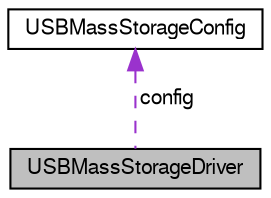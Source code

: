 digraph "USBMassStorageDriver"
{
  edge [fontname="FreeSans",fontsize="10",labelfontname="FreeSans",labelfontsize="10"];
  node [fontname="FreeSans",fontsize="10",shape=record];
  Node1 [label="USBMassStorageDriver",height=0.2,width=0.4,color="black", fillcolor="grey75", style="filled", fontcolor="black"];
  Node2 -> Node1 [dir="back",color="darkorchid3",fontsize="10",style="dashed",label=" config" ,fontname="FreeSans"];
  Node2 [label="USBMassStorageConfig",height=0.2,width=0.4,color="black", fillcolor="white", style="filled",URL="$structUSBMassStorageConfig.html",tooltip="Driver configuration structure. "];
}
